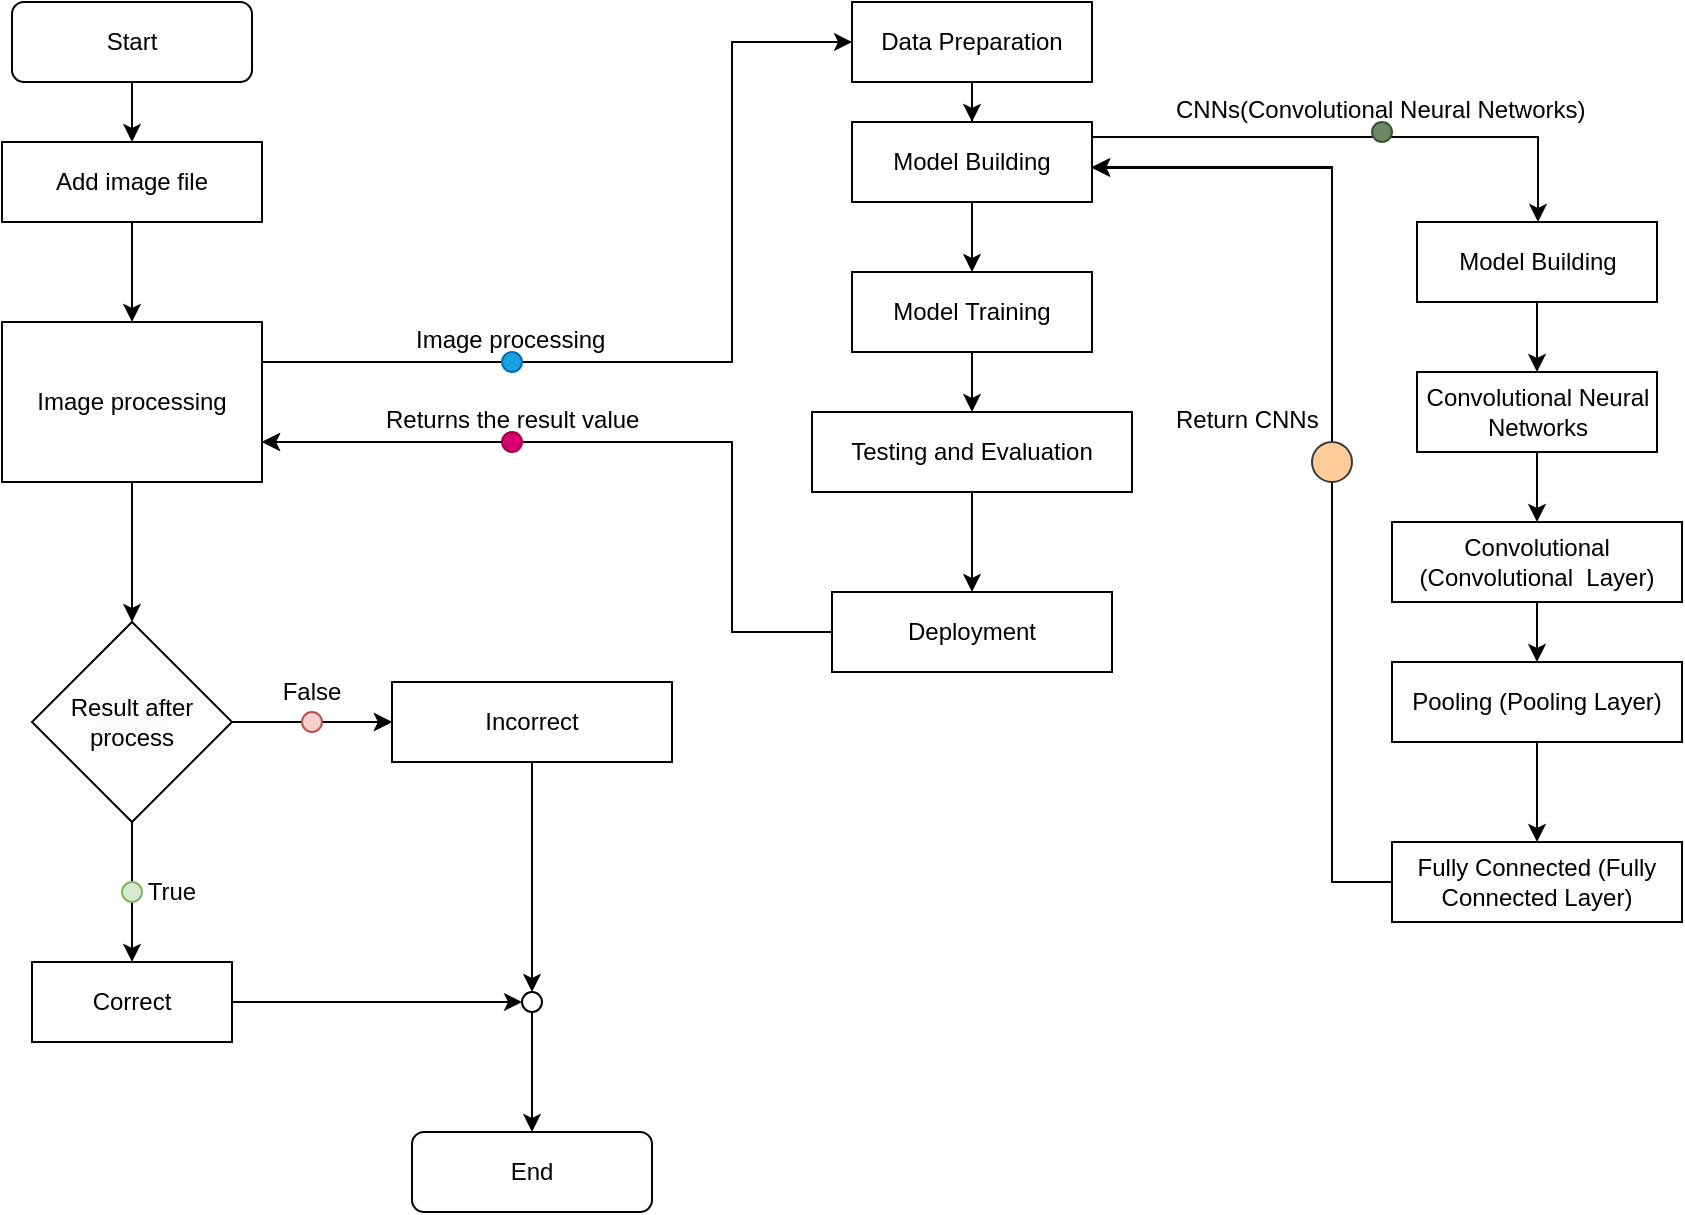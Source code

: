 <mxfile version="24.4.0" type="github">
  <diagram id="C5RBs43oDa-KdzZeNtuy" name="Page-1">
    <mxGraphModel dx="2022" dy="1089" grid="1" gridSize="10" guides="1" tooltips="1" connect="1" arrows="1" fold="1" page="1" pageScale="1" pageWidth="827" pageHeight="1169" math="0" shadow="0">
      <root>
        <mxCell id="WIyWlLk6GJQsqaUBKTNV-0" />
        <mxCell id="WIyWlLk6GJQsqaUBKTNV-1" parent="WIyWlLk6GJQsqaUBKTNV-0" />
        <mxCell id="iuT1NI7rebQySD4Z3-t--4" style="edgeStyle=orthogonalEdgeStyle;rounded=0;orthogonalLoop=1;jettySize=auto;html=1;" parent="WIyWlLk6GJQsqaUBKTNV-1" source="WIyWlLk6GJQsqaUBKTNV-3" target="iuT1NI7rebQySD4Z3-t--0" edge="1">
          <mxGeometry relative="1" as="geometry" />
        </mxCell>
        <mxCell id="WIyWlLk6GJQsqaUBKTNV-3" value="Start" style="rounded=1;whiteSpace=wrap;html=1;fontSize=12;glass=0;strokeWidth=1;shadow=0;" parent="WIyWlLk6GJQsqaUBKTNV-1" vertex="1">
          <mxGeometry x="50" y="20" width="120" height="40" as="geometry" />
        </mxCell>
        <mxCell id="iuT1NI7rebQySD4Z3-t--5" style="edgeStyle=orthogonalEdgeStyle;rounded=0;orthogonalLoop=1;jettySize=auto;html=1;entryX=0.5;entryY=0;entryDx=0;entryDy=0;" parent="WIyWlLk6GJQsqaUBKTNV-1" source="iuT1NI7rebQySD4Z3-t--0" target="iuT1NI7rebQySD4Z3-t--1" edge="1">
          <mxGeometry relative="1" as="geometry" />
        </mxCell>
        <mxCell id="iuT1NI7rebQySD4Z3-t--0" value="Add image file" style="rounded=0;whiteSpace=wrap;html=1;" parent="WIyWlLk6GJQsqaUBKTNV-1" vertex="1">
          <mxGeometry x="45" y="90" width="130" height="40" as="geometry" />
        </mxCell>
        <mxCell id="iuT1NI7rebQySD4Z3-t--6" style="edgeStyle=orthogonalEdgeStyle;rounded=0;orthogonalLoop=1;jettySize=auto;html=1;entryX=0.5;entryY=0;entryDx=0;entryDy=0;" parent="WIyWlLk6GJQsqaUBKTNV-1" source="iuT1NI7rebQySD4Z3-t--1" target="GDvugVk9gqOFG5cx1VYe-2" edge="1">
          <mxGeometry relative="1" as="geometry">
            <mxPoint x="520" y="120" as="targetPoint" />
          </mxGeometry>
        </mxCell>
        <mxCell id="tqJNlau6nkkycfWjKhr7-8" style="edgeStyle=orthogonalEdgeStyle;rounded=0;orthogonalLoop=1;jettySize=auto;html=1;entryX=0;entryY=0.5;entryDx=0;entryDy=0;" parent="WIyWlLk6GJQsqaUBKTNV-1" source="iuT1NI7rebQySD4Z3-t--1" target="GDvugVk9gqOFG5cx1VYe-9" edge="1">
          <mxGeometry relative="1" as="geometry">
            <Array as="points">
              <mxPoint x="410" y="200" />
              <mxPoint x="410" y="40" />
            </Array>
          </mxGeometry>
        </mxCell>
        <mxCell id="iuT1NI7rebQySD4Z3-t--1" value="Image processing" style="rounded=0;whiteSpace=wrap;html=1;" parent="WIyWlLk6GJQsqaUBKTNV-1" vertex="1">
          <mxGeometry x="45" y="180" width="130" height="80" as="geometry" />
        </mxCell>
        <mxCell id="tqJNlau6nkkycfWjKhr7-3" style="edgeStyle=orthogonalEdgeStyle;rounded=0;orthogonalLoop=1;jettySize=auto;html=1;entryX=0.5;entryY=0;entryDx=0;entryDy=0;" parent="WIyWlLk6GJQsqaUBKTNV-1" source="iuT1NI7rebQySD4Z3-t--8" target="GDvugVk9gqOFG5cx1VYe-45" edge="1">
          <mxGeometry relative="1" as="geometry" />
        </mxCell>
        <mxCell id="iuT1NI7rebQySD4Z3-t--8" value="Incorrect" style="rounded=0;whiteSpace=wrap;html=1;" parent="WIyWlLk6GJQsqaUBKTNV-1" vertex="1">
          <mxGeometry x="240" y="360" width="140" height="40" as="geometry" />
        </mxCell>
        <mxCell id="tqJNlau6nkkycfWjKhr7-4" style="edgeStyle=orthogonalEdgeStyle;rounded=0;orthogonalLoop=1;jettySize=auto;html=1;entryX=0;entryY=0.5;entryDx=0;entryDy=0;" parent="WIyWlLk6GJQsqaUBKTNV-1" source="iuT1NI7rebQySD4Z3-t--9" target="GDvugVk9gqOFG5cx1VYe-45" edge="1">
          <mxGeometry relative="1" as="geometry" />
        </mxCell>
        <mxCell id="iuT1NI7rebQySD4Z3-t--9" value="Correct" style="rounded=0;whiteSpace=wrap;html=1;" parent="WIyWlLk6GJQsqaUBKTNV-1" vertex="1">
          <mxGeometry x="60" y="500" width="100" height="40" as="geometry" />
        </mxCell>
        <mxCell id="GDvugVk9gqOFG5cx1VYe-0" value="True" style="text;html=1;align=center;verticalAlign=middle;whiteSpace=wrap;rounded=0;" parent="WIyWlLk6GJQsqaUBKTNV-1" vertex="1">
          <mxGeometry x="100" y="450" width="60" height="30" as="geometry" />
        </mxCell>
        <mxCell id="GDvugVk9gqOFG5cx1VYe-1" value="False" style="text;html=1;align=center;verticalAlign=middle;whiteSpace=wrap;rounded=0;" parent="WIyWlLk6GJQsqaUBKTNV-1" vertex="1">
          <mxGeometry x="170" y="350" width="60" height="30" as="geometry" />
        </mxCell>
        <mxCell id="tqJNlau6nkkycfWjKhr7-1" style="edgeStyle=orthogonalEdgeStyle;rounded=0;orthogonalLoop=1;jettySize=auto;html=1;entryX=0;entryY=0.5;entryDx=0;entryDy=0;" parent="WIyWlLk6GJQsqaUBKTNV-1" source="GDvugVk9gqOFG5cx1VYe-32" target="iuT1NI7rebQySD4Z3-t--8" edge="1">
          <mxGeometry relative="1" as="geometry" />
        </mxCell>
        <mxCell id="tqJNlau6nkkycfWjKhr7-2" style="edgeStyle=orthogonalEdgeStyle;rounded=0;orthogonalLoop=1;jettySize=auto;html=1;entryX=0.5;entryY=0;entryDx=0;entryDy=0;" parent="WIyWlLk6GJQsqaUBKTNV-1" source="GDvugVk9gqOFG5cx1VYe-2" target="iuT1NI7rebQySD4Z3-t--9" edge="1">
          <mxGeometry relative="1" as="geometry" />
        </mxCell>
        <mxCell id="GDvugVk9gqOFG5cx1VYe-2" value="&lt;div&gt;&lt;br&gt;&lt;/div&gt;&lt;span style=&quot;color: rgb(0, 0, 0); font-family: Helvetica; font-size: 12px; font-style: normal; font-variant-ligatures: normal; font-variant-caps: normal; font-weight: 400; letter-spacing: normal; orphans: 2; text-align: center; text-indent: 0px; text-transform: none; widows: 2; word-spacing: 0px; -webkit-text-stroke-width: 0px; white-space: normal; background-color: rgb(251, 251, 251); text-decoration-thickness: initial; text-decoration-style: initial; text-decoration-color: initial; display: inline !important; float: none;&quot;&gt;Result after process&lt;/span&gt;&lt;div&gt;&lt;br&gt;&lt;/div&gt;" style="rhombus;whiteSpace=wrap;html=1;" parent="WIyWlLk6GJQsqaUBKTNV-1" vertex="1">
          <mxGeometry x="60" y="330" width="100" height="100" as="geometry" />
        </mxCell>
        <mxCell id="GDvugVk9gqOFG5cx1VYe-20" style="edgeStyle=orthogonalEdgeStyle;rounded=0;orthogonalLoop=1;jettySize=auto;html=1;entryX=0.5;entryY=0;entryDx=0;entryDy=0;" parent="WIyWlLk6GJQsqaUBKTNV-1" source="GDvugVk9gqOFG5cx1VYe-9" target="GDvugVk9gqOFG5cx1VYe-16" edge="1">
          <mxGeometry relative="1" as="geometry" />
        </mxCell>
        <mxCell id="GDvugVk9gqOFG5cx1VYe-9" value="Data Preparation" style="rounded=0;whiteSpace=wrap;html=1;" parent="WIyWlLk6GJQsqaUBKTNV-1" vertex="1">
          <mxGeometry x="470" y="20" width="120" height="40" as="geometry" />
        </mxCell>
        <mxCell id="GDvugVk9gqOFG5cx1VYe-21" style="edgeStyle=orthogonalEdgeStyle;rounded=0;orthogonalLoop=1;jettySize=auto;html=1;entryX=0.5;entryY=0;entryDx=0;entryDy=0;" parent="WIyWlLk6GJQsqaUBKTNV-1" source="GDvugVk9gqOFG5cx1VYe-16" target="GDvugVk9gqOFG5cx1VYe-17" edge="1">
          <mxGeometry relative="1" as="geometry" />
        </mxCell>
        <mxCell id="tqJNlau6nkkycfWjKhr7-13" style="edgeStyle=orthogonalEdgeStyle;rounded=0;orthogonalLoop=1;jettySize=auto;html=1;entryX=0.5;entryY=0;entryDx=0;entryDy=0;exitX=0;exitY=0.25;exitDx=0;exitDy=0;" parent="WIyWlLk6GJQsqaUBKTNV-1" source="tqJNlau6nkkycfWjKhr7-14" target="GDvugVk9gqOFG5cx1VYe-34" edge="1">
          <mxGeometry relative="1" as="geometry">
            <Array as="points">
              <mxPoint x="813" y="88" />
              <mxPoint x="813" y="130" />
            </Array>
          </mxGeometry>
        </mxCell>
        <mxCell id="GDvugVk9gqOFG5cx1VYe-16" value="Model Building" style="rounded=0;whiteSpace=wrap;html=1;" parent="WIyWlLk6GJQsqaUBKTNV-1" vertex="1">
          <mxGeometry x="470" y="80" width="120" height="40" as="geometry" />
        </mxCell>
        <mxCell id="GDvugVk9gqOFG5cx1VYe-22" style="edgeStyle=orthogonalEdgeStyle;rounded=0;orthogonalLoop=1;jettySize=auto;html=1;entryX=0.5;entryY=0;entryDx=0;entryDy=0;" parent="WIyWlLk6GJQsqaUBKTNV-1" source="GDvugVk9gqOFG5cx1VYe-17" target="GDvugVk9gqOFG5cx1VYe-18" edge="1">
          <mxGeometry relative="1" as="geometry" />
        </mxCell>
        <mxCell id="GDvugVk9gqOFG5cx1VYe-17" value="Model Training" style="rounded=0;whiteSpace=wrap;html=1;" parent="WIyWlLk6GJQsqaUBKTNV-1" vertex="1">
          <mxGeometry x="470" y="155" width="120" height="40" as="geometry" />
        </mxCell>
        <mxCell id="GDvugVk9gqOFG5cx1VYe-23" style="edgeStyle=orthogonalEdgeStyle;rounded=0;orthogonalLoop=1;jettySize=auto;html=1;entryX=0.5;entryY=0;entryDx=0;entryDy=0;" parent="WIyWlLk6GJQsqaUBKTNV-1" source="GDvugVk9gqOFG5cx1VYe-18" target="GDvugVk9gqOFG5cx1VYe-19" edge="1">
          <mxGeometry relative="1" as="geometry" />
        </mxCell>
        <mxCell id="GDvugVk9gqOFG5cx1VYe-18" value="Testing and Evaluation" style="rounded=0;whiteSpace=wrap;html=1;" parent="WIyWlLk6GJQsqaUBKTNV-1" vertex="1">
          <mxGeometry x="450" y="225" width="160" height="40" as="geometry" />
        </mxCell>
        <mxCell id="tqJNlau6nkkycfWjKhr7-9" style="edgeStyle=orthogonalEdgeStyle;rounded=0;orthogonalLoop=1;jettySize=auto;html=1;entryX=1;entryY=0.75;entryDx=0;entryDy=0;" parent="WIyWlLk6GJQsqaUBKTNV-1" source="tqJNlau6nkkycfWjKhr7-11" target="iuT1NI7rebQySD4Z3-t--1" edge="1">
          <mxGeometry relative="1" as="geometry">
            <Array as="points" />
          </mxGeometry>
        </mxCell>
        <mxCell id="GDvugVk9gqOFG5cx1VYe-19" value="Deployment" style="rounded=0;whiteSpace=wrap;html=1;" parent="WIyWlLk6GJQsqaUBKTNV-1" vertex="1">
          <mxGeometry x="460" y="315" width="140" height="40" as="geometry" />
        </mxCell>
        <mxCell id="GDvugVk9gqOFG5cx1VYe-27" value="&lt;div style=&quot;text-align: center;&quot;&gt;Returns the result value&lt;/div&gt;" style="text;whiteSpace=wrap;html=1;" parent="WIyWlLk6GJQsqaUBKTNV-1" vertex="1">
          <mxGeometry x="235" y="215" width="130" height="30" as="geometry" />
        </mxCell>
        <mxCell id="GDvugVk9gqOFG5cx1VYe-31" value="" style="ellipse;whiteSpace=wrap;html=1;aspect=fixed;fillColor=#d5e8d4;strokeColor=#82b366;rotation=0;" parent="WIyWlLk6GJQsqaUBKTNV-1" vertex="1">
          <mxGeometry x="105" y="460" width="10" height="10" as="geometry" />
        </mxCell>
        <mxCell id="GDvugVk9gqOFG5cx1VYe-36" style="edgeStyle=orthogonalEdgeStyle;rounded=0;orthogonalLoop=1;jettySize=auto;html=1;entryX=0.5;entryY=0;entryDx=0;entryDy=0;" parent="WIyWlLk6GJQsqaUBKTNV-1" source="GDvugVk9gqOFG5cx1VYe-34" target="GDvugVk9gqOFG5cx1VYe-35" edge="1">
          <mxGeometry relative="1" as="geometry" />
        </mxCell>
        <mxCell id="GDvugVk9gqOFG5cx1VYe-34" value="Model Building" style="rounded=0;whiteSpace=wrap;html=1;" parent="WIyWlLk6GJQsqaUBKTNV-1" vertex="1">
          <mxGeometry x="752.5" y="130" width="120" height="40" as="geometry" />
        </mxCell>
        <mxCell id="GDvugVk9gqOFG5cx1VYe-40" style="edgeStyle=orthogonalEdgeStyle;rounded=0;orthogonalLoop=1;jettySize=auto;html=1;entryX=0.5;entryY=0;entryDx=0;entryDy=0;" parent="WIyWlLk6GJQsqaUBKTNV-1" source="GDvugVk9gqOFG5cx1VYe-35" target="GDvugVk9gqOFG5cx1VYe-37" edge="1">
          <mxGeometry relative="1" as="geometry" />
        </mxCell>
        <mxCell id="GDvugVk9gqOFG5cx1VYe-35" value="Convolutional Neural Networks" style="rounded=0;whiteSpace=wrap;html=1;" parent="WIyWlLk6GJQsqaUBKTNV-1" vertex="1">
          <mxGeometry x="752.5" y="205" width="120" height="40" as="geometry" />
        </mxCell>
        <mxCell id="GDvugVk9gqOFG5cx1VYe-41" style="edgeStyle=orthogonalEdgeStyle;rounded=0;orthogonalLoop=1;jettySize=auto;html=1;entryX=0.5;entryY=0;entryDx=0;entryDy=0;" parent="WIyWlLk6GJQsqaUBKTNV-1" source="GDvugVk9gqOFG5cx1VYe-37" target="GDvugVk9gqOFG5cx1VYe-38" edge="1">
          <mxGeometry relative="1" as="geometry" />
        </mxCell>
        <mxCell id="GDvugVk9gqOFG5cx1VYe-37" value="Convolutional (Convolutional&amp;nbsp; Layer)" style="rounded=0;whiteSpace=wrap;html=1;" parent="WIyWlLk6GJQsqaUBKTNV-1" vertex="1">
          <mxGeometry x="740" y="280" width="145" height="40" as="geometry" />
        </mxCell>
        <mxCell id="GDvugVk9gqOFG5cx1VYe-42" style="edgeStyle=orthogonalEdgeStyle;rounded=0;orthogonalLoop=1;jettySize=auto;html=1;entryX=0.5;entryY=0;entryDx=0;entryDy=0;" parent="WIyWlLk6GJQsqaUBKTNV-1" source="GDvugVk9gqOFG5cx1VYe-38" target="GDvugVk9gqOFG5cx1VYe-39" edge="1">
          <mxGeometry relative="1" as="geometry" />
        </mxCell>
        <mxCell id="GDvugVk9gqOFG5cx1VYe-38" value="Pooling (Pooling Layer)" style="rounded=0;whiteSpace=wrap;html=1;" parent="WIyWlLk6GJQsqaUBKTNV-1" vertex="1">
          <mxGeometry x="740" y="350" width="145" height="40" as="geometry" />
        </mxCell>
        <mxCell id="BH7YDfMGVRjYqPa_2l25-0" style="edgeStyle=orthogonalEdgeStyle;rounded=0;orthogonalLoop=1;jettySize=auto;html=1;entryX=0;entryY=0.75;entryDx=0;entryDy=0;" edge="1" parent="WIyWlLk6GJQsqaUBKTNV-1" source="BH7YDfMGVRjYqPa_2l25-7" target="tqJNlau6nkkycfWjKhr7-14">
          <mxGeometry relative="1" as="geometry">
            <Array as="points">
              <mxPoint x="710" y="103" />
            </Array>
          </mxGeometry>
        </mxCell>
        <mxCell id="GDvugVk9gqOFG5cx1VYe-39" value="Fully Connected (Fully Connected Layer)" style="rounded=0;whiteSpace=wrap;html=1;" parent="WIyWlLk6GJQsqaUBKTNV-1" vertex="1">
          <mxGeometry x="740" y="440" width="145" height="40" as="geometry" />
        </mxCell>
        <mxCell id="GDvugVk9gqOFG5cx1VYe-44" value="End" style="rounded=1;whiteSpace=wrap;html=1;fontSize=12;glass=0;strokeWidth=1;shadow=0;" parent="WIyWlLk6GJQsqaUBKTNV-1" vertex="1">
          <mxGeometry x="250" y="585" width="120" height="40" as="geometry" />
        </mxCell>
        <mxCell id="tqJNlau6nkkycfWjKhr7-5" style="edgeStyle=orthogonalEdgeStyle;rounded=0;orthogonalLoop=1;jettySize=auto;html=1;entryX=0.5;entryY=0;entryDx=0;entryDy=0;" parent="WIyWlLk6GJQsqaUBKTNV-1" source="GDvugVk9gqOFG5cx1VYe-45" target="GDvugVk9gqOFG5cx1VYe-44" edge="1">
          <mxGeometry relative="1" as="geometry" />
        </mxCell>
        <mxCell id="GDvugVk9gqOFG5cx1VYe-45" value="" style="ellipse;whiteSpace=wrap;html=1;" parent="WIyWlLk6GJQsqaUBKTNV-1" vertex="1">
          <mxGeometry x="305" y="515" width="10" height="10" as="geometry" />
        </mxCell>
        <mxCell id="GDvugVk9gqOFG5cx1VYe-52" value="&lt;div style=&quot;text-align: center;&quot;&gt;Image processing&lt;/div&gt;" style="text;whiteSpace=wrap;html=1;" parent="WIyWlLk6GJQsqaUBKTNV-1" vertex="1">
          <mxGeometry x="250" y="175" width="100" height="30" as="geometry" />
        </mxCell>
        <mxCell id="tqJNlau6nkkycfWjKhr7-7" value="" style="edgeStyle=orthogonalEdgeStyle;rounded=0;orthogonalLoop=1;jettySize=auto;html=1;" parent="WIyWlLk6GJQsqaUBKTNV-1" source="GDvugVk9gqOFG5cx1VYe-2" edge="1">
          <mxGeometry relative="1" as="geometry">
            <mxPoint x="160" y="380" as="sourcePoint" />
            <mxPoint x="240" y="380" as="targetPoint" />
          </mxGeometry>
        </mxCell>
        <mxCell id="GDvugVk9gqOFG5cx1VYe-32" value="" style="ellipse;whiteSpace=wrap;html=1;aspect=fixed;fillColor=#f8cecc;strokeColor=#b85450;" parent="WIyWlLk6GJQsqaUBKTNV-1" vertex="1">
          <mxGeometry x="195" y="375" width="10" height="10" as="geometry" />
        </mxCell>
        <mxCell id="tqJNlau6nkkycfWjKhr7-10" value="" style="ellipse;whiteSpace=wrap;html=1;aspect=fixed;fillColor=#1ba1e2;strokeColor=#006EAF;fontColor=#ffffff;" parent="WIyWlLk6GJQsqaUBKTNV-1" vertex="1">
          <mxGeometry x="295" y="195" width="10" height="10" as="geometry" />
        </mxCell>
        <mxCell id="tqJNlau6nkkycfWjKhr7-12" value="" style="edgeStyle=orthogonalEdgeStyle;rounded=0;orthogonalLoop=1;jettySize=auto;html=1;entryX=1;entryY=0.75;entryDx=0;entryDy=0;" parent="WIyWlLk6GJQsqaUBKTNV-1" source="GDvugVk9gqOFG5cx1VYe-19" target="iuT1NI7rebQySD4Z3-t--1" edge="1">
          <mxGeometry relative="1" as="geometry">
            <mxPoint x="460" y="335" as="sourcePoint" />
            <mxPoint x="175" y="240" as="targetPoint" />
            <Array as="points">
              <mxPoint x="410" y="335" />
              <mxPoint x="410" y="240" />
            </Array>
          </mxGeometry>
        </mxCell>
        <mxCell id="tqJNlau6nkkycfWjKhr7-11" value="" style="ellipse;whiteSpace=wrap;html=1;aspect=fixed;fillColor=#d80073;strokeColor=#A50040;fontColor=#ffffff;" parent="WIyWlLk6GJQsqaUBKTNV-1" vertex="1">
          <mxGeometry x="295" y="235" width="10" height="10" as="geometry" />
        </mxCell>
        <mxCell id="tqJNlau6nkkycfWjKhr7-14" value="&lt;div style=&quot;text-align: start;&quot;&gt;&lt;br&gt;&lt;/div&gt;" style="text;whiteSpace=wrap;html=1;" parent="WIyWlLk6GJQsqaUBKTNV-1" vertex="1">
          <mxGeometry x="590" y="80" width="100" height="30" as="geometry" />
        </mxCell>
        <mxCell id="tqJNlau6nkkycfWjKhr7-15" value="&lt;div style=&quot;text-align: center;&quot;&gt;CNNs(Convolutional Neural Networks)&lt;/div&gt;" style="text;whiteSpace=wrap;html=1;" parent="WIyWlLk6GJQsqaUBKTNV-1" vertex="1">
          <mxGeometry x="630" y="60" width="240" height="30" as="geometry" />
        </mxCell>
        <mxCell id="BH7YDfMGVRjYqPa_2l25-1" value="&lt;div style=&quot;text-align: center;&quot;&gt;Return CNNs&lt;/div&gt;" style="text;whiteSpace=wrap;html=1;rotation=0;" vertex="1" parent="WIyWlLk6GJQsqaUBKTNV-1">
          <mxGeometry x="630" y="215" width="80" height="30" as="geometry" />
        </mxCell>
        <mxCell id="BH7YDfMGVRjYqPa_2l25-2" value="" style="ellipse;whiteSpace=wrap;html=1;aspect=fixed;fillColor=#6d8764;strokeColor=#3A5431;fontColor=#ffffff;" vertex="1" parent="WIyWlLk6GJQsqaUBKTNV-1">
          <mxGeometry x="730" y="80" width="10" height="10" as="geometry" />
        </mxCell>
        <mxCell id="BH7YDfMGVRjYqPa_2l25-12" value="" style="edgeStyle=orthogonalEdgeStyle;rounded=0;orthogonalLoop=1;jettySize=auto;html=1;" edge="1" parent="WIyWlLk6GJQsqaUBKTNV-1" source="GDvugVk9gqOFG5cx1VYe-39">
          <mxGeometry relative="1" as="geometry">
            <mxPoint x="740" y="460" as="sourcePoint" />
            <mxPoint x="590" y="103" as="targetPoint" />
            <Array as="points">
              <mxPoint x="710" y="460" />
              <mxPoint x="710" y="103" />
            </Array>
          </mxGeometry>
        </mxCell>
        <mxCell id="BH7YDfMGVRjYqPa_2l25-7" value="" style="ellipse;whiteSpace=wrap;html=1;aspect=fixed;fillColor=#ffcc99;strokeColor=#36393d;" vertex="1" parent="WIyWlLk6GJQsqaUBKTNV-1">
          <mxGeometry x="700" y="240" width="20" height="20" as="geometry" />
        </mxCell>
      </root>
    </mxGraphModel>
  </diagram>
</mxfile>

